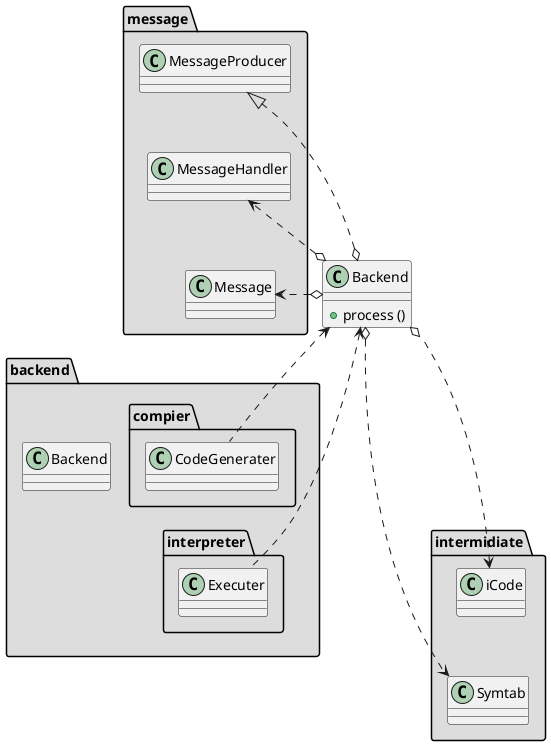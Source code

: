 @startuml

package "backend" #DDDDDD {
  class Backend
}

package "intermidiate" #DDDDDD {
  iCode .[hidden]d. Symtab
}

class "Backend" as Backend {
+ process ()
}

package "backend.compier" #DDDDDD {
  class CodeGenerater
}

package "backend.interpreter" #DDDDDD {
  class Executer
}

package "message" #DDDDDD {
   MessageProducer .[hidden]d. MessageHandler
   MessageHandler .[hidden]d. Message
}


CodeGenerater -[hidden]- Executer

Backend o...l> iCode
Backend o....> Symtab
CodeGenerater ..u> Backend
Executer ..u> Backend

MessageProducer <|...o  Backend
Backend o..> MessageHandler
Backend o.r> Message

@enduml
